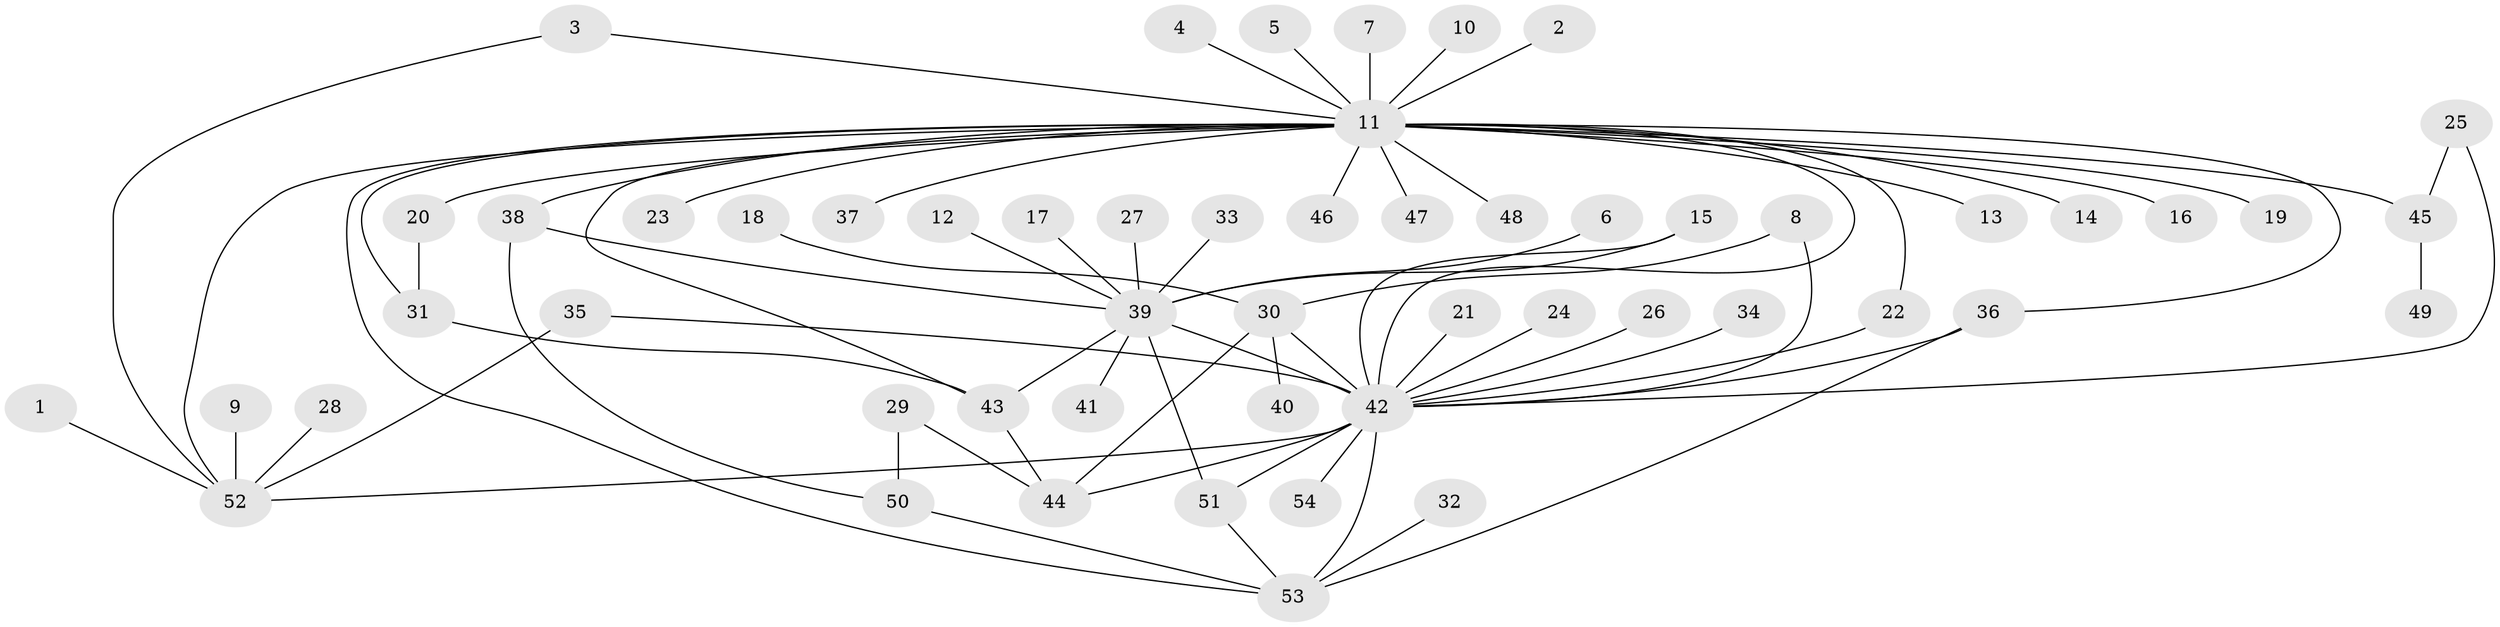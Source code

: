 // original degree distribution, {23: 0.007518796992481203, 7: 0.015037593984962405, 11: 0.007518796992481203, 6: 0.015037593984962405, 2: 0.22556390977443608, 29: 0.007518796992481203, 14: 0.007518796992481203, 4: 0.045112781954887216, 1: 0.5338345864661654, 3: 0.11278195488721804, 5: 0.022556390977443608}
// Generated by graph-tools (version 1.1) at 2025/36/03/04/25 23:36:44]
// undirected, 54 vertices, 73 edges
graph export_dot {
  node [color=gray90,style=filled];
  1;
  2;
  3;
  4;
  5;
  6;
  7;
  8;
  9;
  10;
  11;
  12;
  13;
  14;
  15;
  16;
  17;
  18;
  19;
  20;
  21;
  22;
  23;
  24;
  25;
  26;
  27;
  28;
  29;
  30;
  31;
  32;
  33;
  34;
  35;
  36;
  37;
  38;
  39;
  40;
  41;
  42;
  43;
  44;
  45;
  46;
  47;
  48;
  49;
  50;
  51;
  52;
  53;
  54;
  1 -- 52 [weight=1.0];
  2 -- 11 [weight=1.0];
  3 -- 11 [weight=1.0];
  3 -- 52 [weight=1.0];
  4 -- 11 [weight=1.0];
  5 -- 11 [weight=1.0];
  6 -- 39 [weight=1.0];
  7 -- 11 [weight=1.0];
  8 -- 30 [weight=1.0];
  8 -- 42 [weight=1.0];
  9 -- 52 [weight=1.0];
  10 -- 11 [weight=1.0];
  11 -- 13 [weight=1.0];
  11 -- 14 [weight=1.0];
  11 -- 16 [weight=1.0];
  11 -- 19 [weight=1.0];
  11 -- 20 [weight=1.0];
  11 -- 22 [weight=1.0];
  11 -- 23 [weight=1.0];
  11 -- 31 [weight=1.0];
  11 -- 36 [weight=1.0];
  11 -- 37 [weight=1.0];
  11 -- 38 [weight=1.0];
  11 -- 42 [weight=1.0];
  11 -- 43 [weight=1.0];
  11 -- 45 [weight=1.0];
  11 -- 46 [weight=1.0];
  11 -- 47 [weight=1.0];
  11 -- 48 [weight=1.0];
  11 -- 52 [weight=1.0];
  11 -- 53 [weight=1.0];
  12 -- 39 [weight=1.0];
  15 -- 39 [weight=1.0];
  15 -- 42 [weight=1.0];
  17 -- 39 [weight=1.0];
  18 -- 30 [weight=1.0];
  20 -- 31 [weight=1.0];
  21 -- 42 [weight=1.0];
  22 -- 42 [weight=1.0];
  24 -- 42 [weight=1.0];
  25 -- 42 [weight=1.0];
  25 -- 45 [weight=1.0];
  26 -- 42 [weight=1.0];
  27 -- 39 [weight=1.0];
  28 -- 52 [weight=1.0];
  29 -- 44 [weight=1.0];
  29 -- 50 [weight=1.0];
  30 -- 40 [weight=1.0];
  30 -- 42 [weight=2.0];
  30 -- 44 [weight=1.0];
  31 -- 43 [weight=1.0];
  32 -- 53 [weight=1.0];
  33 -- 39 [weight=1.0];
  34 -- 42 [weight=1.0];
  35 -- 42 [weight=1.0];
  35 -- 52 [weight=1.0];
  36 -- 42 [weight=1.0];
  36 -- 53 [weight=1.0];
  38 -- 39 [weight=1.0];
  38 -- 50 [weight=1.0];
  39 -- 41 [weight=1.0];
  39 -- 42 [weight=1.0];
  39 -- 43 [weight=1.0];
  39 -- 51 [weight=2.0];
  42 -- 44 [weight=1.0];
  42 -- 51 [weight=2.0];
  42 -- 52 [weight=1.0];
  42 -- 53 [weight=1.0];
  42 -- 54 [weight=1.0];
  43 -- 44 [weight=1.0];
  45 -- 49 [weight=1.0];
  50 -- 53 [weight=1.0];
  51 -- 53 [weight=1.0];
}
